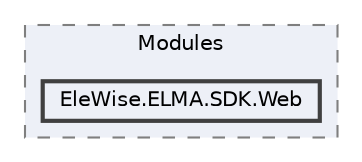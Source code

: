 digraph "Web/Modules/EleWise.ELMA.SDK.Web"
{
 // LATEX_PDF_SIZE
  bgcolor="transparent";
  edge [fontname=Helvetica,fontsize=10,labelfontname=Helvetica,labelfontsize=10];
  node [fontname=Helvetica,fontsize=10,shape=box,height=0.2,width=0.4];
  compound=true
  subgraph clusterdir_7ee4616d7792420b09aab8c4c7e23d47 {
    graph [ bgcolor="#edf0f7", pencolor="grey50", label="Modules", fontname=Helvetica,fontsize=10 style="filled,dashed", URL="dir_7ee4616d7792420b09aab8c4c7e23d47.html",tooltip=""]
  dir_514c3396cde962c6eae549afc601e23a [label="EleWise.ELMA.SDK.Web", fillcolor="#edf0f7", color="grey25", style="filled,bold", URL="dir_514c3396cde962c6eae549afc601e23a.html",tooltip=""];
  }
}
